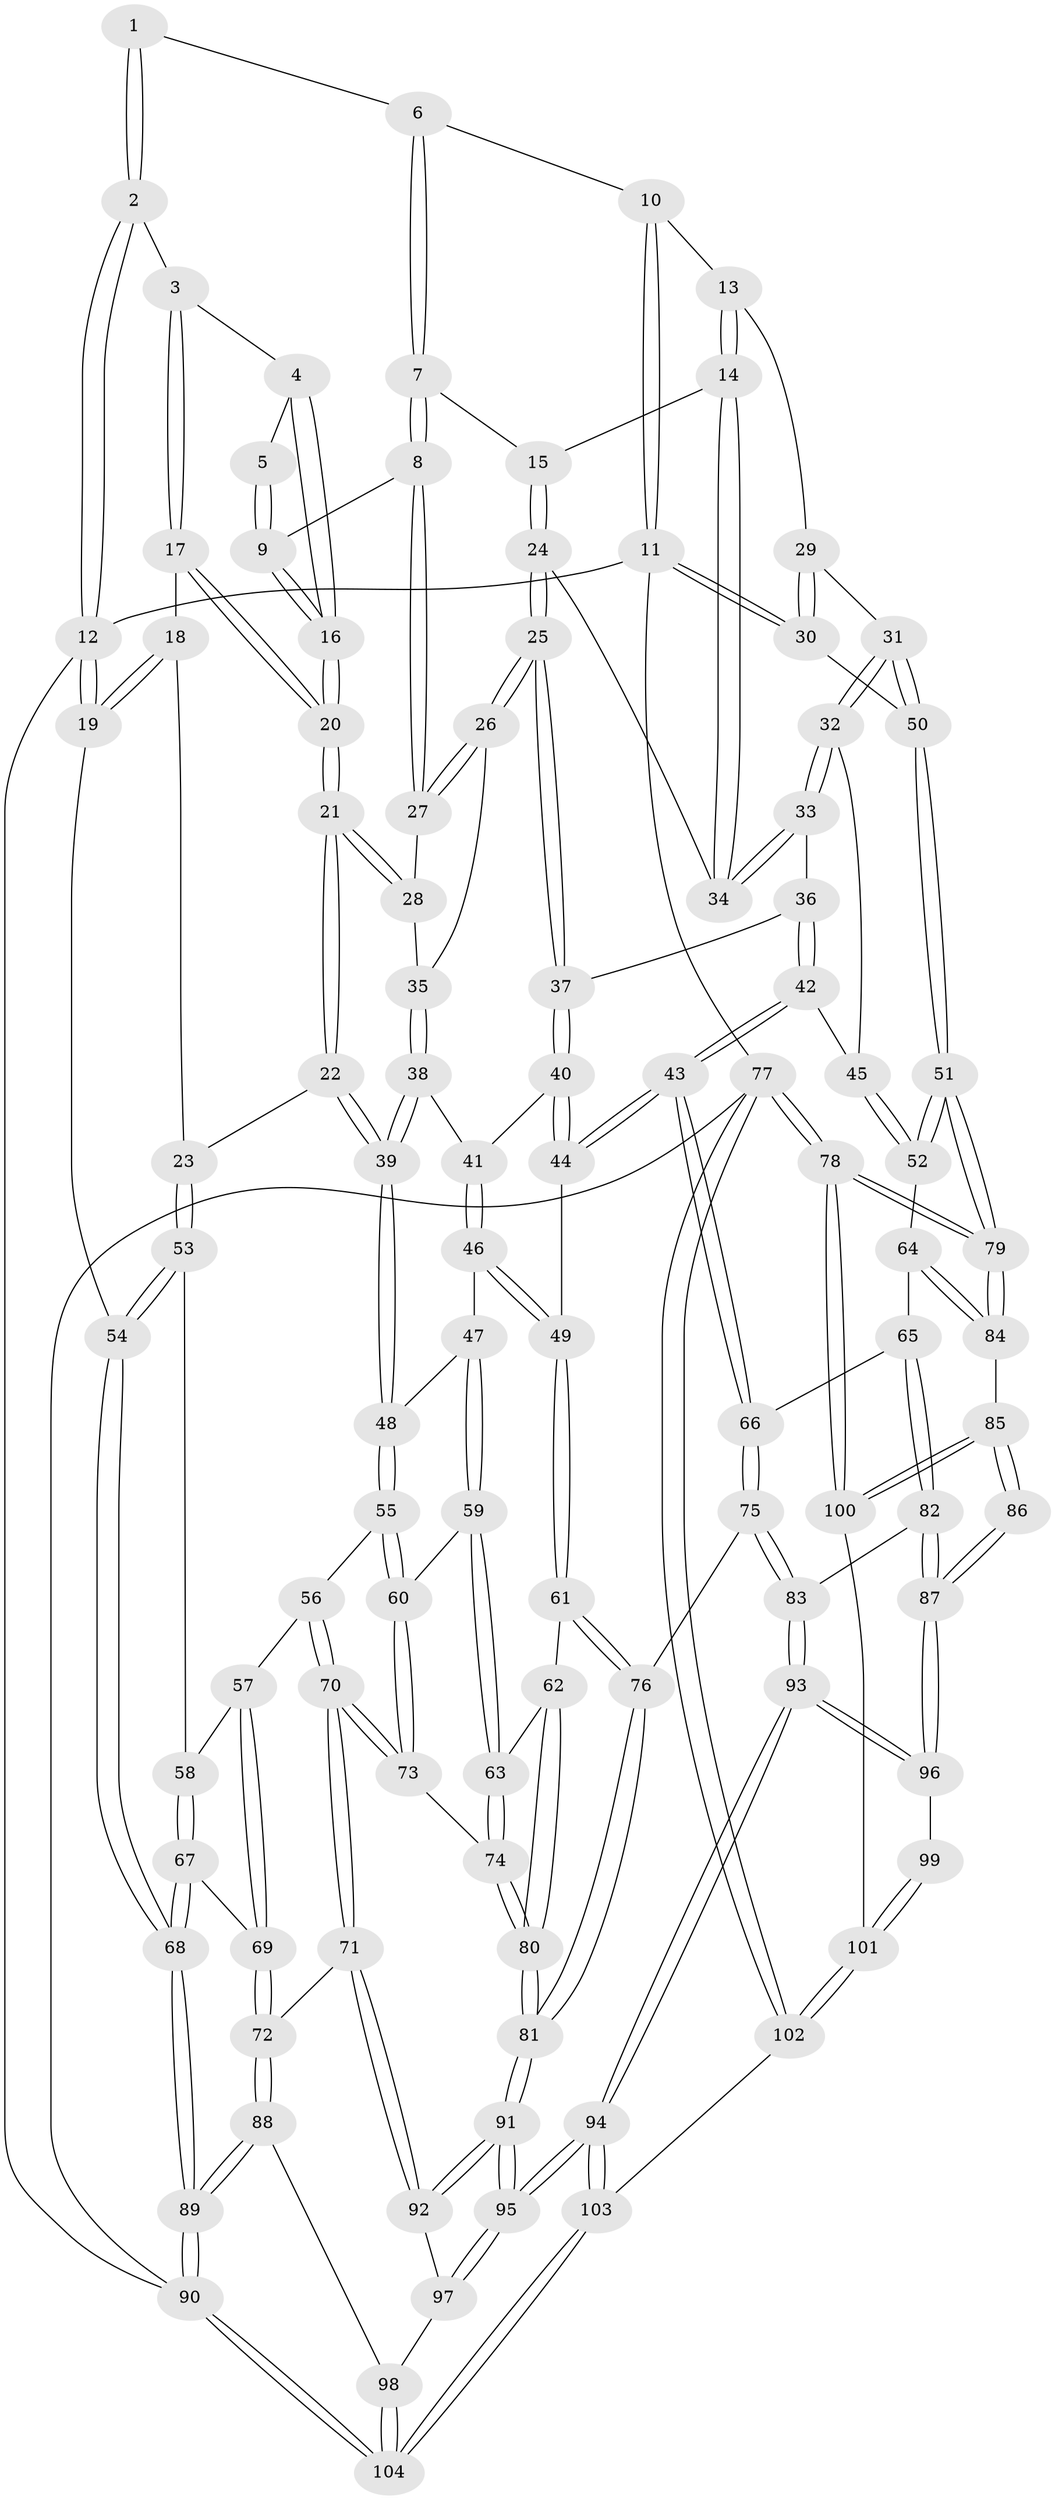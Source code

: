// coarse degree distribution, {4: 0.4098360655737705, 6: 0.11475409836065574, 3: 0.16393442622950818, 2: 0.01639344262295082, 5: 0.29508196721311475}
// Generated by graph-tools (version 1.1) at 2025/42/03/06/25 10:42:29]
// undirected, 104 vertices, 257 edges
graph export_dot {
graph [start="1"]
  node [color=gray90,style=filled];
  1 [pos="+0.2717009109943224+0"];
  2 [pos="+0+0"];
  3 [pos="+0.07509221345828014+0.11682390157409232"];
  4 [pos="+0.17191059312010884+0.12058971864577052"];
  5 [pos="+0.2631274113665646+0"];
  6 [pos="+0.5039591388059679+0"];
  7 [pos="+0.5038028380756243+0.019089348715129007"];
  8 [pos="+0.3082311402155257+0.1802028962545079"];
  9 [pos="+0.28792474946671626+0.17473382460893463"];
  10 [pos="+0.6579124559306595+0"];
  11 [pos="+1+0"];
  12 [pos="+0+0"];
  13 [pos="+0.7630691269287259+0.18540254740889472"];
  14 [pos="+0.7334118761622102+0.20933133049292302"];
  15 [pos="+0.5257722042153848+0.11282051150335104"];
  16 [pos="+0.22236253381220308+0.2043362786566955"];
  17 [pos="+0.06883584136431496+0.15906448035412615"];
  18 [pos="+0.01263488045474194+0.19517968252316925"];
  19 [pos="+0+0.2231154879898769"];
  20 [pos="+0.16808348558843428+0.28840696840065444"];
  21 [pos="+0.16530279624026495+0.30712600143850455"];
  22 [pos="+0.13639815477747375+0.3615755523796643"];
  23 [pos="+0.09396609966357758+0.3764444857254047"];
  24 [pos="+0.48864033939378615+0.2398173041738294"];
  25 [pos="+0.4597062153885974+0.2829474435544073"];
  26 [pos="+0.4259569943367732+0.2810801968173181"];
  27 [pos="+0.3906204047721133+0.2632992182956955"];
  28 [pos="+0.257150431641285+0.3083522892075151"];
  29 [pos="+0.8102564016978627+0.1802587248733217"];
  30 [pos="+1+0"];
  31 [pos="+0.9532015727248747+0.38485806205729056"];
  32 [pos="+0.7221026057027307+0.37680219812551713"];
  33 [pos="+0.7105671558100523+0.3351596662583723"];
  34 [pos="+0.7091570828048225+0.29104515398630953"];
  35 [pos="+0.3404414236267592+0.3620865121415506"];
  36 [pos="+0.4792152878629104+0.32613259086744034"];
  37 [pos="+0.4772881440507819+0.32504646905465107"];
  38 [pos="+0.3279546920389074+0.39132331620674243"];
  39 [pos="+0.23100629757000177+0.44099711902378047"];
  40 [pos="+0.4481376300910028+0.41428381702725575"];
  41 [pos="+0.39143185960818566+0.4437421519197451"];
  42 [pos="+0.6334800061372845+0.4735586597454259"];
  43 [pos="+0.610656603557947+0.5409028950665902"];
  44 [pos="+0.5151318578631972+0.5407224048522343"];
  45 [pos="+0.715908532571981+0.390037242092278"];
  46 [pos="+0.3608337986453261+0.5088533014410964"];
  47 [pos="+0.3296342103378695+0.5133468406414267"];
  48 [pos="+0.24667920211545427+0.4788691333751858"];
  49 [pos="+0.4522756374699552+0.5756580304659775"];
  50 [pos="+1+0.43432790176861946"];
  51 [pos="+1+0.560857096551785"];
  52 [pos="+0.8373589812948734+0.5692985675715555"];
  53 [pos="+0.05568543067909118+0.39745884448115215"];
  54 [pos="+0+0.4664507284722402"];
  55 [pos="+0.2221265945999482+0.5385830192704333"];
  56 [pos="+0.1754596062217467+0.5620693888018856"];
  57 [pos="+0.1515272402214517+0.5619863578566696"];
  58 [pos="+0.1332268814101742+0.5537425748992721"];
  59 [pos="+0.317559121611163+0.5979269084284834"];
  60 [pos="+0.2508291124478352+0.6072217251971754"];
  61 [pos="+0.4303488934308705+0.6292770271511786"];
  62 [pos="+0.42444917457901393+0.63052510753385"];
  63 [pos="+0.35216819050616993+0.6385278320448804"];
  64 [pos="+0.7329109698093054+0.6212028960757164"];
  65 [pos="+0.7283270350385082+0.6194673749056359"];
  66 [pos="+0.6128436885135122+0.5447748502175914"];
  67 [pos="+0.05170972321584135+0.6085753931950628"];
  68 [pos="+0+0.5255637959804381"];
  69 [pos="+0.11675009035464216+0.665335650346649"];
  70 [pos="+0.18446089478801087+0.7108236962578098"];
  71 [pos="+0.16729233034295182+0.7220241684675991"];
  72 [pos="+0.15144922511121087+0.7177003468494115"];
  73 [pos="+0.22233147977094916+0.6961822056732783"];
  74 [pos="+0.2964817788352344+0.709394533278507"];
  75 [pos="+0.5669833212236481+0.7044907281694474"];
  76 [pos="+0.46672036936441674+0.7117261326679504"];
  77 [pos="+1+1"];
  78 [pos="+1+1"];
  79 [pos="+1+0.8445597931980848"];
  80 [pos="+0.33633049634198836+0.7578991570120647"];
  81 [pos="+0.39951510164994347+0.8559193230067783"];
  82 [pos="+0.6164868762555773+0.7399684949555629"];
  83 [pos="+0.5851295778104885+0.7277076020440133"];
  84 [pos="+0.7789007270291617+0.8072323532796364"];
  85 [pos="+0.7704042138919135+0.8117612061654019"];
  86 [pos="+0.7499023146485871+0.8096894079008891"];
  87 [pos="+0.6743691523881851+0.7919232260114598"];
  88 [pos="+0+0.7784900467637179"];
  89 [pos="+0+0.7547046401697326"];
  90 [pos="+0+1"];
  91 [pos="+0.40097931255650837+0.9012271510358765"];
  92 [pos="+0.17443227582768653+0.7551583141033358"];
  93 [pos="+0.5180716656629348+0.8817904439347756"];
  94 [pos="+0.4180426860691488+0.9570301862534814"];
  95 [pos="+0.4086633814109718+0.9385750262295232"];
  96 [pos="+0.5648519309441317+0.867009925639227"];
  97 [pos="+0.16193194218496165+0.8654063294991695"];
  98 [pos="+0.11824728747565917+0.9036809557414942"];
  99 [pos="+0.6350375629574709+0.8850399015356614"];
  100 [pos="+0.7250848249048077+0.9262430127142978"];
  101 [pos="+0.6923841257413731+0.9997706367326774"];
  102 [pos="+0.6336234353139101+1"];
  103 [pos="+0.4290024998107662+1"];
  104 [pos="+0.011114067979827582+1"];
  1 -- 2;
  1 -- 2;
  1 -- 6;
  2 -- 3;
  2 -- 12;
  2 -- 12;
  3 -- 4;
  3 -- 17;
  3 -- 17;
  4 -- 5;
  4 -- 16;
  4 -- 16;
  5 -- 9;
  5 -- 9;
  6 -- 7;
  6 -- 7;
  6 -- 10;
  7 -- 8;
  7 -- 8;
  7 -- 15;
  8 -- 9;
  8 -- 27;
  8 -- 27;
  9 -- 16;
  9 -- 16;
  10 -- 11;
  10 -- 11;
  10 -- 13;
  11 -- 12;
  11 -- 30;
  11 -- 30;
  11 -- 77;
  12 -- 19;
  12 -- 19;
  12 -- 90;
  13 -- 14;
  13 -- 14;
  13 -- 29;
  14 -- 15;
  14 -- 34;
  14 -- 34;
  15 -- 24;
  15 -- 24;
  16 -- 20;
  16 -- 20;
  17 -- 18;
  17 -- 20;
  17 -- 20;
  18 -- 19;
  18 -- 19;
  18 -- 23;
  19 -- 54;
  20 -- 21;
  20 -- 21;
  21 -- 22;
  21 -- 22;
  21 -- 28;
  21 -- 28;
  22 -- 23;
  22 -- 39;
  22 -- 39;
  23 -- 53;
  23 -- 53;
  24 -- 25;
  24 -- 25;
  24 -- 34;
  25 -- 26;
  25 -- 26;
  25 -- 37;
  25 -- 37;
  26 -- 27;
  26 -- 27;
  26 -- 35;
  27 -- 28;
  28 -- 35;
  29 -- 30;
  29 -- 30;
  29 -- 31;
  30 -- 50;
  31 -- 32;
  31 -- 32;
  31 -- 50;
  31 -- 50;
  32 -- 33;
  32 -- 33;
  32 -- 45;
  33 -- 34;
  33 -- 34;
  33 -- 36;
  35 -- 38;
  35 -- 38;
  36 -- 37;
  36 -- 42;
  36 -- 42;
  37 -- 40;
  37 -- 40;
  38 -- 39;
  38 -- 39;
  38 -- 41;
  39 -- 48;
  39 -- 48;
  40 -- 41;
  40 -- 44;
  40 -- 44;
  41 -- 46;
  41 -- 46;
  42 -- 43;
  42 -- 43;
  42 -- 45;
  43 -- 44;
  43 -- 44;
  43 -- 66;
  43 -- 66;
  44 -- 49;
  45 -- 52;
  45 -- 52;
  46 -- 47;
  46 -- 49;
  46 -- 49;
  47 -- 48;
  47 -- 59;
  47 -- 59;
  48 -- 55;
  48 -- 55;
  49 -- 61;
  49 -- 61;
  50 -- 51;
  50 -- 51;
  51 -- 52;
  51 -- 52;
  51 -- 79;
  51 -- 79;
  52 -- 64;
  53 -- 54;
  53 -- 54;
  53 -- 58;
  54 -- 68;
  54 -- 68;
  55 -- 56;
  55 -- 60;
  55 -- 60;
  56 -- 57;
  56 -- 70;
  56 -- 70;
  57 -- 58;
  57 -- 69;
  57 -- 69;
  58 -- 67;
  58 -- 67;
  59 -- 60;
  59 -- 63;
  59 -- 63;
  60 -- 73;
  60 -- 73;
  61 -- 62;
  61 -- 76;
  61 -- 76;
  62 -- 63;
  62 -- 80;
  62 -- 80;
  63 -- 74;
  63 -- 74;
  64 -- 65;
  64 -- 84;
  64 -- 84;
  65 -- 66;
  65 -- 82;
  65 -- 82;
  66 -- 75;
  66 -- 75;
  67 -- 68;
  67 -- 68;
  67 -- 69;
  68 -- 89;
  68 -- 89;
  69 -- 72;
  69 -- 72;
  70 -- 71;
  70 -- 71;
  70 -- 73;
  70 -- 73;
  71 -- 72;
  71 -- 92;
  71 -- 92;
  72 -- 88;
  72 -- 88;
  73 -- 74;
  74 -- 80;
  74 -- 80;
  75 -- 76;
  75 -- 83;
  75 -- 83;
  76 -- 81;
  76 -- 81;
  77 -- 78;
  77 -- 78;
  77 -- 102;
  77 -- 102;
  77 -- 90;
  78 -- 79;
  78 -- 79;
  78 -- 100;
  78 -- 100;
  79 -- 84;
  79 -- 84;
  80 -- 81;
  80 -- 81;
  81 -- 91;
  81 -- 91;
  82 -- 83;
  82 -- 87;
  82 -- 87;
  83 -- 93;
  83 -- 93;
  84 -- 85;
  85 -- 86;
  85 -- 86;
  85 -- 100;
  85 -- 100;
  86 -- 87;
  86 -- 87;
  87 -- 96;
  87 -- 96;
  88 -- 89;
  88 -- 89;
  88 -- 98;
  89 -- 90;
  89 -- 90;
  90 -- 104;
  90 -- 104;
  91 -- 92;
  91 -- 92;
  91 -- 95;
  91 -- 95;
  92 -- 97;
  93 -- 94;
  93 -- 94;
  93 -- 96;
  93 -- 96;
  94 -- 95;
  94 -- 95;
  94 -- 103;
  94 -- 103;
  95 -- 97;
  95 -- 97;
  96 -- 99;
  97 -- 98;
  98 -- 104;
  98 -- 104;
  99 -- 101;
  99 -- 101;
  100 -- 101;
  101 -- 102;
  101 -- 102;
  102 -- 103;
  103 -- 104;
  103 -- 104;
}
